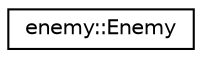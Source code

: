 digraph "Graphical Class Hierarchy"
{
 // LATEX_PDF_SIZE
  edge [fontname="Helvetica",fontsize="10",labelfontname="Helvetica",labelfontsize="10"];
  node [fontname="Helvetica",fontsize="10",shape=record];
  rankdir="LR";
  Node0 [label="enemy::Enemy",height=0.2,width=0.4,color="black", fillcolor="white", style="filled",URL="$structenemy_1_1_enemy.html",tooltip="Structure d'enemies."];
}
